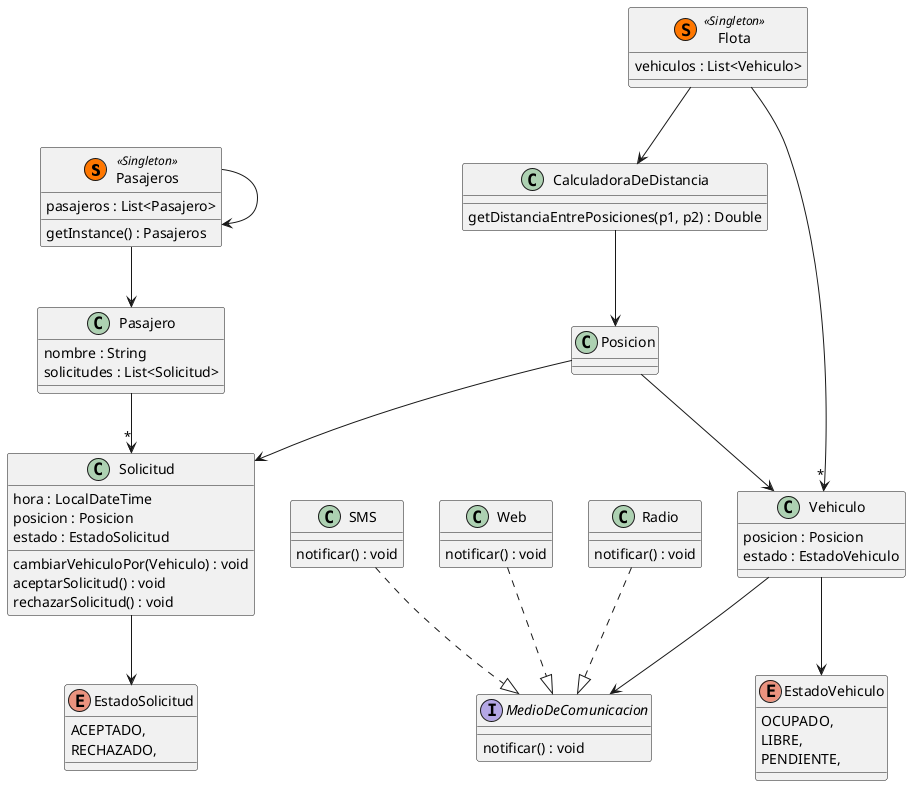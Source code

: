 @startuml Tatsy-p2

class Pasajeros <<(S,#FF7700) Singleton>> {
  pasajeros : List<Pasajero>
  getInstance() : Pasajeros
}

Pasajeros --> Pasajeros
Pasajeros --> Pasajero

' Creo un singleton de Pasajeros para hayar las solicitudes de c/u

class Pasajero {
  nombre : String
  solicitudes : List<Solicitud>
}

Pasajero -->"*" Solicitud

class Solicitud {
  hora : LocalDateTime
  posicion : Posicion
  estado : EstadoSolicitud
  cambiarVehiculoPor(Vehiculo) : void
  aceptarSolicitud() : void
  rechazarSolicitud() : void
}

class Flota <<(S,#FF7700) Singleton>> {
  vehiculos : List<Vehiculo>
}
' Creo que flota deberia ser un singleton, porque es ï¿½nica en el sistema
' Alli estan contenidos todos los vehiculos
Flota -->"*" Vehiculo

class Vehiculo {
  posicion : Posicion
  estado : EstadoVehiculo
}

Solicitud --> EstadoSolicitud

enum EstadoSolicitud {
  ACEPTADO,
  RECHAZADO,
}

Vehiculo --> EstadoVehiculo

enum EstadoVehiculo {
  OCUPADO,
  LIBRE,
  PENDIENTE,
}

interface MedioDeComunicacion {
  notificar() : void
}

class SMS {
  notificar() : void
}

class Web {
  notificar() : void
}

class Radio {
  notificar() : void
}

SMS ..|> MedioDeComunicacion
Web ..|> MedioDeComunicacion
Radio ..|> MedioDeComunicacion
Posicion --> Vehiculo
Posicion --> Solicitud

Vehiculo --> MedioDeComunicacion

class CalculadoraDeDistancia {
  getDistanciaEntrePosiciones(p1, p2) : Double
}

CalculadoraDeDistancia --> Posicion
Flota --> CalculadoraDeDistancia


@enduml